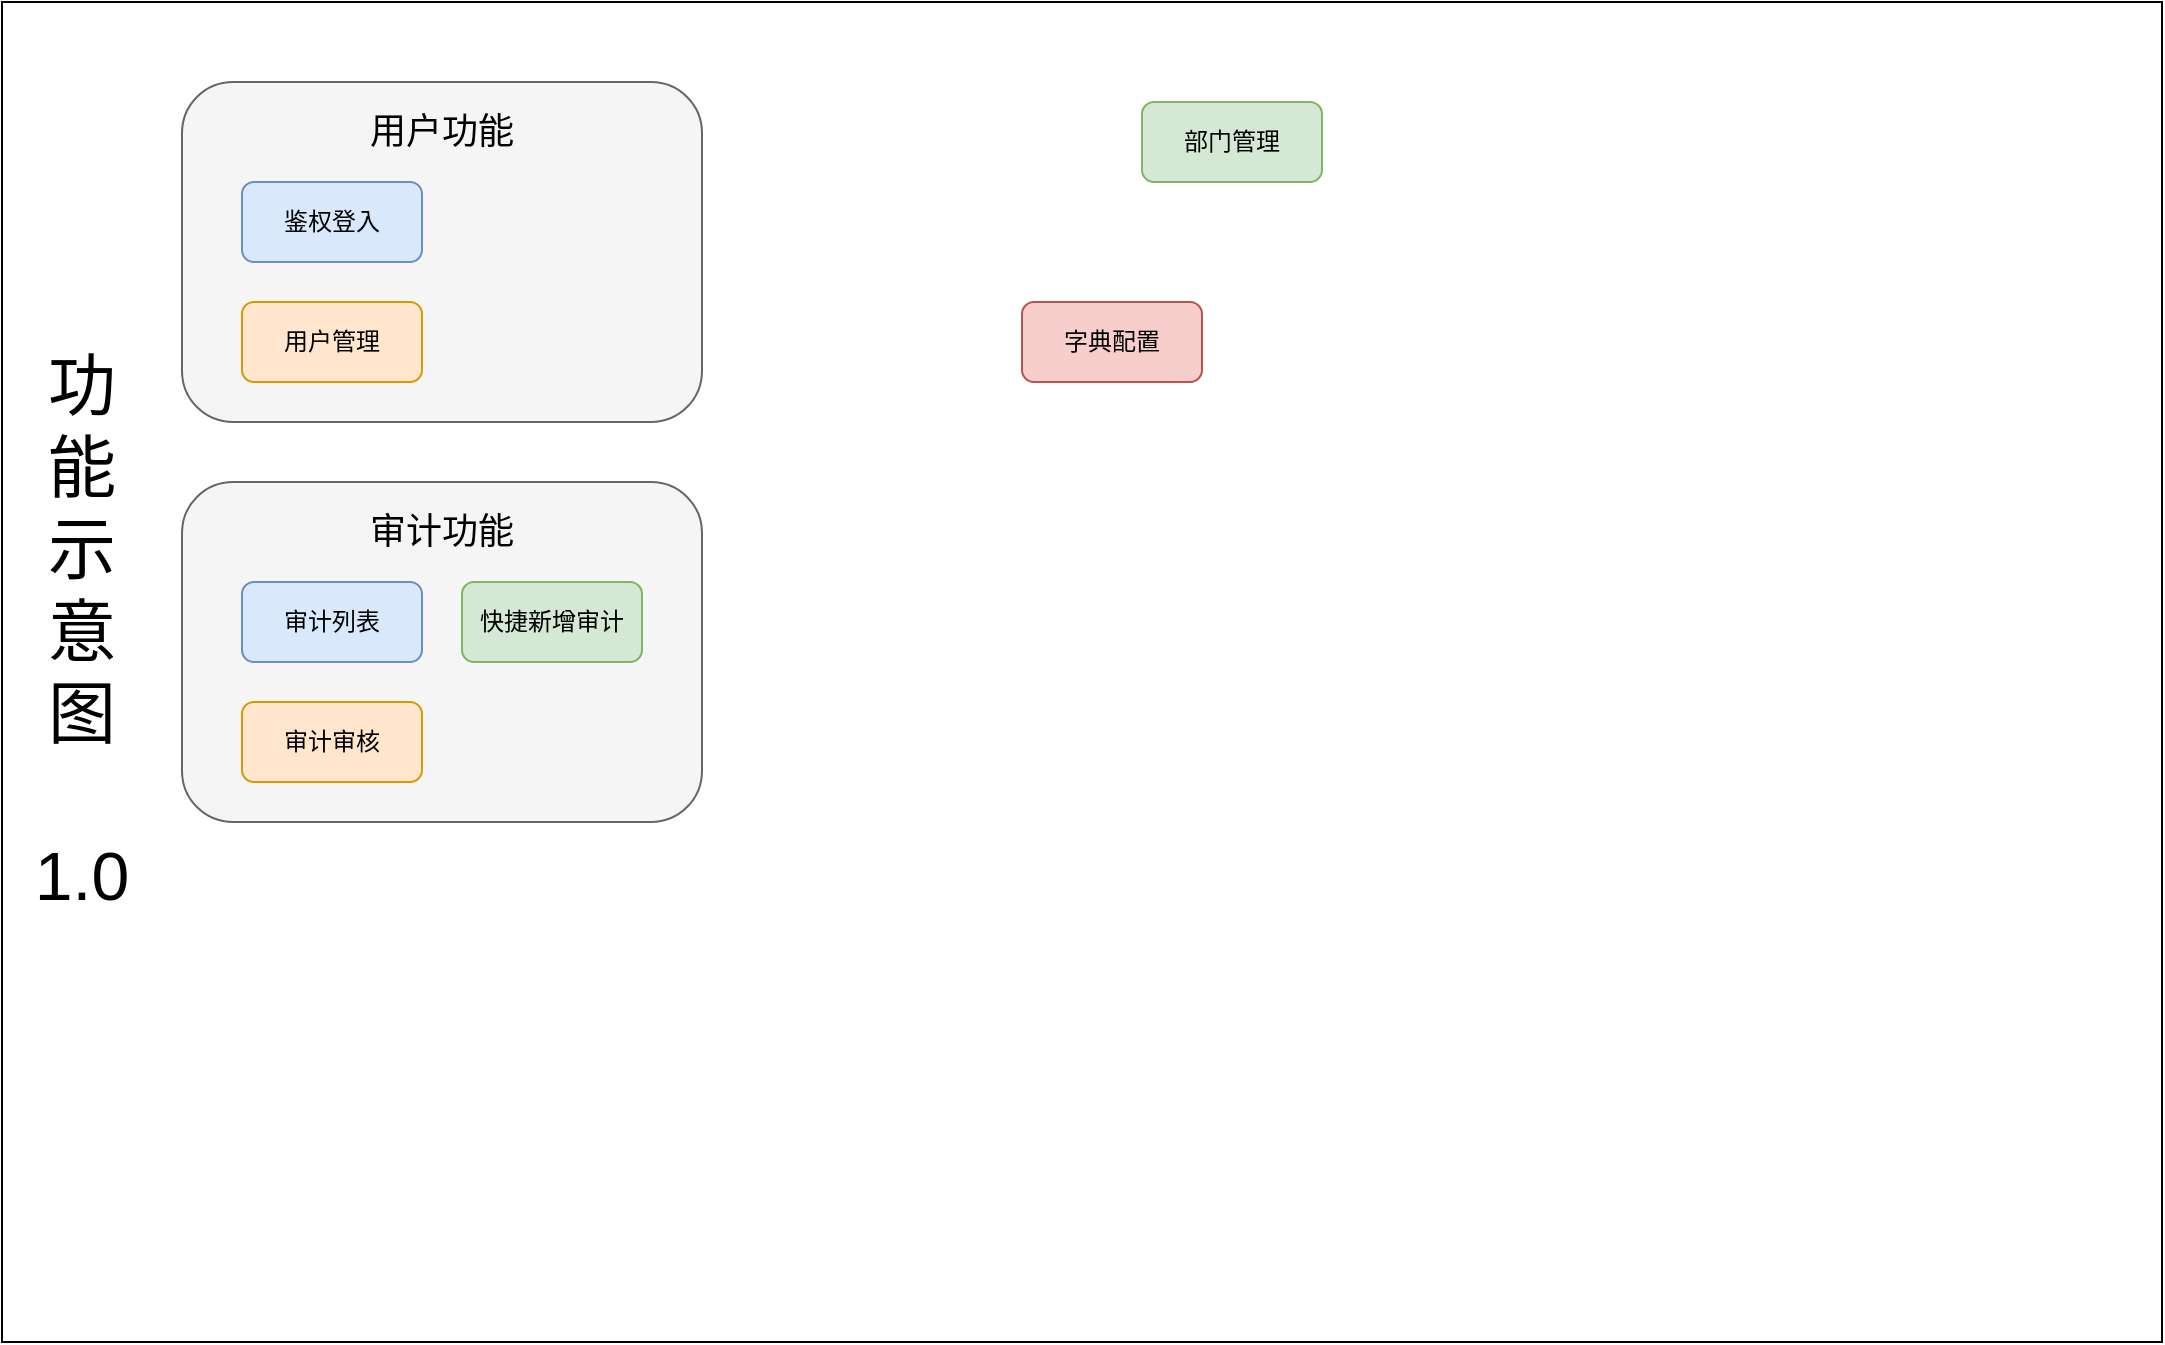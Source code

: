 <mxfile version="24.0.3" type="github">
  <diagram name="第 1 页" id="0BPGrZjvOIaT2mZOJnHN">
    <mxGraphModel dx="1562" dy="781" grid="1" gridSize="10" guides="1" tooltips="1" connect="1" arrows="1" fold="1" page="1" pageScale="1" pageWidth="827" pageHeight="1169" math="0" shadow="0">
      <root>
        <mxCell id="0" />
        <mxCell id="1" parent="0" />
        <mxCell id="G3loWDsG2SVTk1HPXEyh-1" value="" style="rounded=0;whiteSpace=wrap;html=1;" vertex="1" parent="1">
          <mxGeometry x="40" y="40" width="1080" height="670" as="geometry" />
        </mxCell>
        <mxCell id="G3loWDsG2SVTk1HPXEyh-3" value="&lt;font style=&quot;font-size: 34px;&quot;&gt;功能示意图&lt;/font&gt;&lt;div&gt;&lt;font style=&quot;font-size: 34px;&quot;&gt;&lt;br&gt;&lt;/font&gt;&lt;/div&gt;&lt;div&gt;&lt;font style=&quot;font-size: 34px;&quot;&gt;1.0&lt;/font&gt;&lt;/div&gt;&lt;div&gt;&lt;font style=&quot;font-size: 34px;&quot;&gt;&lt;br&gt;&lt;/font&gt;&lt;/div&gt;" style="text;html=1;align=center;verticalAlign=middle;whiteSpace=wrap;rounded=0;" vertex="1" parent="1">
          <mxGeometry x="50" y="215" width="60" height="320" as="geometry" />
        </mxCell>
        <mxCell id="G3loWDsG2SVTk1HPXEyh-4" value="" style="rounded=1;whiteSpace=wrap;html=1;fillColor=#f5f5f5;strokeColor=#666666;fontColor=#333333;" vertex="1" parent="1">
          <mxGeometry x="130" y="80" width="260" height="170" as="geometry" />
        </mxCell>
        <mxCell id="G3loWDsG2SVTk1HPXEyh-5" value="&lt;font style=&quot;font-size: 18px;&quot;&gt;用户功能&lt;/font&gt;" style="text;html=1;align=center;verticalAlign=middle;whiteSpace=wrap;rounded=0;" vertex="1" parent="1">
          <mxGeometry x="215" y="90" width="90" height="30" as="geometry" />
        </mxCell>
        <mxCell id="G3loWDsG2SVTk1HPXEyh-6" value="鉴权登入" style="rounded=1;whiteSpace=wrap;html=1;fillColor=#dae8fc;strokeColor=#6c8ebf;" vertex="1" parent="1">
          <mxGeometry x="160" y="130" width="90" height="40" as="geometry" />
        </mxCell>
        <mxCell id="G3loWDsG2SVTk1HPXEyh-7" value="部门管理" style="rounded=1;whiteSpace=wrap;html=1;fillColor=#d5e8d4;strokeColor=#82b366;" vertex="1" parent="1">
          <mxGeometry x="610" y="90" width="90" height="40" as="geometry" />
        </mxCell>
        <mxCell id="G3loWDsG2SVTk1HPXEyh-8" value="用户管理" style="rounded=1;whiteSpace=wrap;html=1;fillColor=#ffe6cc;strokeColor=#d79b00;" vertex="1" parent="1">
          <mxGeometry x="160" y="190" width="90" height="40" as="geometry" />
        </mxCell>
        <mxCell id="G3loWDsG2SVTk1HPXEyh-9" value="字典配置" style="rounded=1;whiteSpace=wrap;html=1;fillColor=#f8cecc;strokeColor=#b85450;" vertex="1" parent="1">
          <mxGeometry x="550" y="190" width="90" height="40" as="geometry" />
        </mxCell>
        <mxCell id="G3loWDsG2SVTk1HPXEyh-10" value="" style="rounded=1;whiteSpace=wrap;html=1;fillColor=#f5f5f5;fontColor=#333333;strokeColor=#666666;" vertex="1" parent="1">
          <mxGeometry x="130" y="280" width="260" height="170" as="geometry" />
        </mxCell>
        <mxCell id="G3loWDsG2SVTk1HPXEyh-12" value="审计列表" style="rounded=1;whiteSpace=wrap;html=1;fillColor=#dae8fc;strokeColor=#6c8ebf;" vertex="1" parent="1">
          <mxGeometry x="160" y="330" width="90" height="40" as="geometry" />
        </mxCell>
        <mxCell id="G3loWDsG2SVTk1HPXEyh-13" value="快捷新增审计" style="rounded=1;whiteSpace=wrap;html=1;fillColor=#d5e8d4;strokeColor=#82b366;" vertex="1" parent="1">
          <mxGeometry x="270" y="330" width="90" height="40" as="geometry" />
        </mxCell>
        <mxCell id="G3loWDsG2SVTk1HPXEyh-14" value="审计审核" style="rounded=1;whiteSpace=wrap;html=1;fillColor=#ffe6cc;strokeColor=#d79b00;" vertex="1" parent="1">
          <mxGeometry x="160" y="390" width="90" height="40" as="geometry" />
        </mxCell>
        <mxCell id="G3loWDsG2SVTk1HPXEyh-16" value="&lt;font style=&quot;font-size: 18px;&quot;&gt;审计功能&lt;/font&gt;" style="text;html=1;align=center;verticalAlign=middle;whiteSpace=wrap;rounded=0;" vertex="1" parent="1">
          <mxGeometry x="215" y="290" width="90" height="30" as="geometry" />
        </mxCell>
      </root>
    </mxGraphModel>
  </diagram>
</mxfile>
